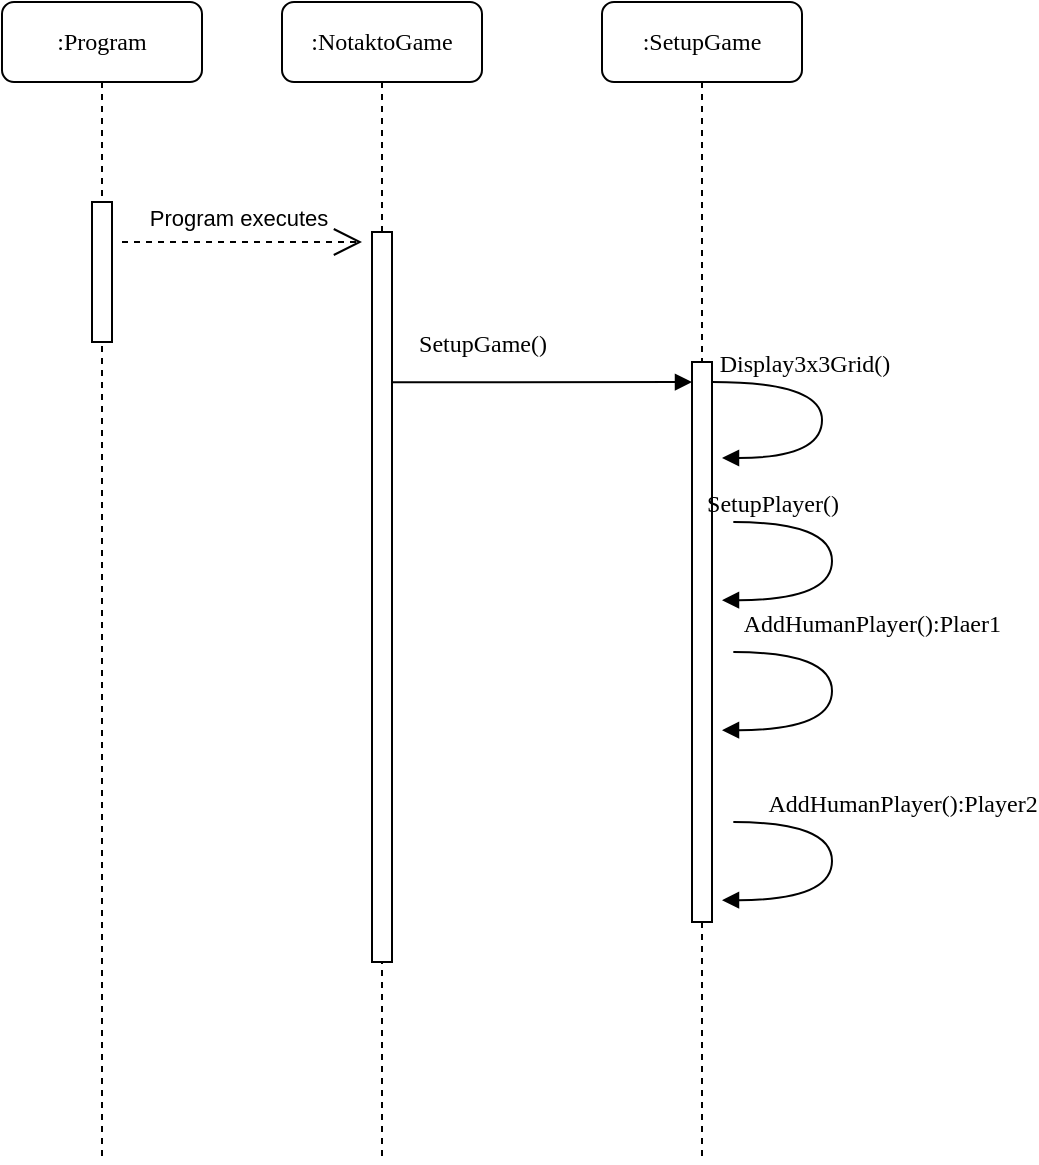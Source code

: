 <mxfile version="24.7.8">
  <diagram name="Page-1" id="13e1069c-82ec-6db2-03f1-153e76fe0fe0">
    <mxGraphModel dx="1050" dy="621" grid="1" gridSize="10" guides="1" tooltips="1" connect="1" arrows="1" fold="1" page="1" pageScale="1" pageWidth="1100" pageHeight="850" background="none" math="0" shadow="0">
      <root>
        <mxCell id="0" />
        <mxCell id="1" parent="0" />
        <mxCell id="7baba1c4bc27f4b0-2" value=":NotaktoGame" style="shape=umlLifeline;perimeter=lifelinePerimeter;whiteSpace=wrap;html=1;container=1;collapsible=0;recursiveResize=0;outlineConnect=0;rounded=1;shadow=0;comic=0;labelBackgroundColor=none;strokeWidth=1;fontFamily=Verdana;fontSize=12;align=center;" parent="1" vertex="1">
          <mxGeometry x="240" y="80" width="100" height="580" as="geometry" />
        </mxCell>
        <mxCell id="7baba1c4bc27f4b0-10" value="" style="html=1;points=[];perimeter=orthogonalPerimeter;rounded=0;shadow=0;comic=0;labelBackgroundColor=none;strokeWidth=1;fontFamily=Verdana;fontSize=12;align=center;" parent="7baba1c4bc27f4b0-2" vertex="1">
          <mxGeometry x="45" y="115" width="10" height="365" as="geometry" />
        </mxCell>
        <mxCell id="7baba1c4bc27f4b0-3" value="&lt;font style=&quot;font-size: 12px;&quot;&gt;:SetupGame&lt;/font&gt;" style="shape=umlLifeline;perimeter=lifelinePerimeter;whiteSpace=wrap;html=1;container=1;collapsible=0;recursiveResize=0;outlineConnect=0;rounded=1;shadow=0;comic=0;labelBackgroundColor=none;strokeWidth=1;fontFamily=Verdana;fontSize=12;align=center;" parent="1" vertex="1">
          <mxGeometry x="400" y="80" width="100" height="580" as="geometry" />
        </mxCell>
        <mxCell id="7baba1c4bc27f4b0-13" value="" style="html=1;points=[];perimeter=orthogonalPerimeter;rounded=0;shadow=0;comic=0;labelBackgroundColor=none;strokeWidth=1;fontFamily=Verdana;fontSize=12;align=center;" parent="7baba1c4bc27f4b0-3" vertex="1">
          <mxGeometry x="45" y="180" width="10" height="280" as="geometry" />
        </mxCell>
        <mxCell id="En-yLzaRTPRJBeTRG9fR-3" value="&amp;nbsp; &amp;nbsp; &amp;nbsp; &amp;nbsp; &amp;nbsp; &amp;nbsp; &amp;nbsp; Display3x3Grid()" style="html=1;verticalAlign=bottom;endArrow=block;labelBackgroundColor=none;fontFamily=Verdana;fontSize=12;elbow=vertical;edgeStyle=orthogonalEdgeStyle;curved=1;entryX=1;entryY=0.286;entryPerimeter=0;exitX=1.038;exitY=0.345;exitPerimeter=0;" parent="7baba1c4bc27f4b0-3" edge="1">
          <mxGeometry x="-0.65" relative="1" as="geometry">
            <mxPoint x="55" y="190" as="sourcePoint" />
            <mxPoint x="60" y="228" as="targetPoint" />
            <Array as="points">
              <mxPoint x="110" y="190" />
              <mxPoint x="110" y="228" />
            </Array>
            <mxPoint as="offset" />
          </mxGeometry>
        </mxCell>
        <mxCell id="7baba1c4bc27f4b0-8" value=":Program" style="shape=umlLifeline;perimeter=lifelinePerimeter;whiteSpace=wrap;html=1;container=1;collapsible=0;recursiveResize=0;outlineConnect=0;rounded=1;shadow=0;comic=0;labelBackgroundColor=none;strokeWidth=1;fontFamily=Verdana;fontSize=12;align=center;" parent="1" vertex="1">
          <mxGeometry x="100" y="80" width="100" height="580" as="geometry" />
        </mxCell>
        <mxCell id="7baba1c4bc27f4b0-9" value="" style="html=1;points=[];perimeter=orthogonalPerimeter;rounded=0;shadow=0;comic=0;labelBackgroundColor=none;strokeWidth=1;fontFamily=Verdana;fontSize=12;align=center;" parent="7baba1c4bc27f4b0-8" vertex="1">
          <mxGeometry x="45" y="100" width="10" height="70" as="geometry" />
        </mxCell>
        <mxCell id="En-yLzaRTPRJBeTRG9fR-14" value="" style="endArrow=open;endSize=12;dashed=1;html=1;rounded=0;" parent="7baba1c4bc27f4b0-8" edge="1">
          <mxGeometry width="160" relative="1" as="geometry">
            <mxPoint x="60" y="120" as="sourcePoint" />
            <mxPoint x="180" y="120" as="targetPoint" />
          </mxGeometry>
        </mxCell>
        <mxCell id="En-yLzaRTPRJBeTRG9fR-15" value="Program executes" style="edgeLabel;html=1;align=center;verticalAlign=middle;resizable=0;points=[];" parent="En-yLzaRTPRJBeTRG9fR-14" vertex="1" connectable="0">
          <mxGeometry x="-0.04" y="12" relative="1" as="geometry">
            <mxPoint as="offset" />
          </mxGeometry>
        </mxCell>
        <mxCell id="En-yLzaRTPRJBeTRG9fR-11" value="&amp;nbsp; &amp;nbsp; &amp;nbsp; &amp;nbsp; &amp;nbsp; AddHumanPlayer():Plaer1" style="html=1;verticalAlign=bottom;endArrow=block;labelBackgroundColor=none;fontFamily=Verdana;fontSize=12;elbow=vertical;edgeStyle=orthogonalEdgeStyle;curved=1;exitX=1.066;exitY=0.713;exitPerimeter=0;" parent="1" edge="1">
          <mxGeometry x="-0.312" y="7" relative="1" as="geometry">
            <mxPoint x="465.66" y="405.01" as="sourcePoint" />
            <mxPoint x="460" y="444.1" as="targetPoint" />
            <Array as="points">
              <mxPoint x="515" y="405.1" />
              <mxPoint x="515" y="444.1" />
            </Array>
            <mxPoint x="-2" y="-5" as="offset" />
          </mxGeometry>
        </mxCell>
        <mxCell id="En-yLzaRTPRJBeTRG9fR-4" value="SetupGame()" style="html=1;verticalAlign=bottom;endArrow=block;labelBackgroundColor=none;fontFamily=Verdana;fontSize=12;edgeStyle=elbowEdgeStyle;elbow=vertical;exitX=0.82;exitY=0.173;exitDx=0;exitDy=0;exitPerimeter=0;" parent="1" edge="1" target="7baba1c4bc27f4b0-13">
          <mxGeometry x="-0.399" y="10" relative="1" as="geometry">
            <mxPoint x="295.0" y="270.12" as="sourcePoint" />
            <mxPoint x="431.3" y="270" as="targetPoint" />
            <mxPoint as="offset" />
            <Array as="points" />
          </mxGeometry>
        </mxCell>
        <mxCell id="YDArOcmdHa2CjL3-vN0b-2" value="SetupPlayer()" style="html=1;verticalAlign=bottom;endArrow=block;labelBackgroundColor=none;fontFamily=Verdana;fontSize=12;elbow=vertical;edgeStyle=orthogonalEdgeStyle;curved=1;exitX=1.066;exitY=0.713;exitPerimeter=0;" edge="1" parent="1">
          <mxGeometry x="-0.73" relative="1" as="geometry">
            <mxPoint x="465.66" y="340.01" as="sourcePoint" />
            <mxPoint x="460" y="379.1" as="targetPoint" />
            <Array as="points">
              <mxPoint x="515" y="340.1" />
              <mxPoint x="515" y="379.1" />
            </Array>
            <mxPoint as="offset" />
          </mxGeometry>
        </mxCell>
        <mxCell id="YDArOcmdHa2CjL3-vN0b-3" value="AddHumanPlayer():Player2" style="html=1;verticalAlign=bottom;endArrow=block;labelBackgroundColor=none;fontFamily=Verdana;fontSize=12;elbow=vertical;edgeStyle=orthogonalEdgeStyle;curved=1;exitX=1.066;exitY=0.713;exitPerimeter=0;" edge="1" parent="1">
          <mxGeometry x="-0.312" y="35" relative="1" as="geometry">
            <mxPoint x="465.66" y="490.01" as="sourcePoint" />
            <mxPoint x="460" y="529.1" as="targetPoint" />
            <Array as="points">
              <mxPoint x="515" y="490.1" />
              <mxPoint x="515" y="529.1" />
            </Array>
            <mxPoint as="offset" />
          </mxGeometry>
        </mxCell>
      </root>
    </mxGraphModel>
  </diagram>
</mxfile>
